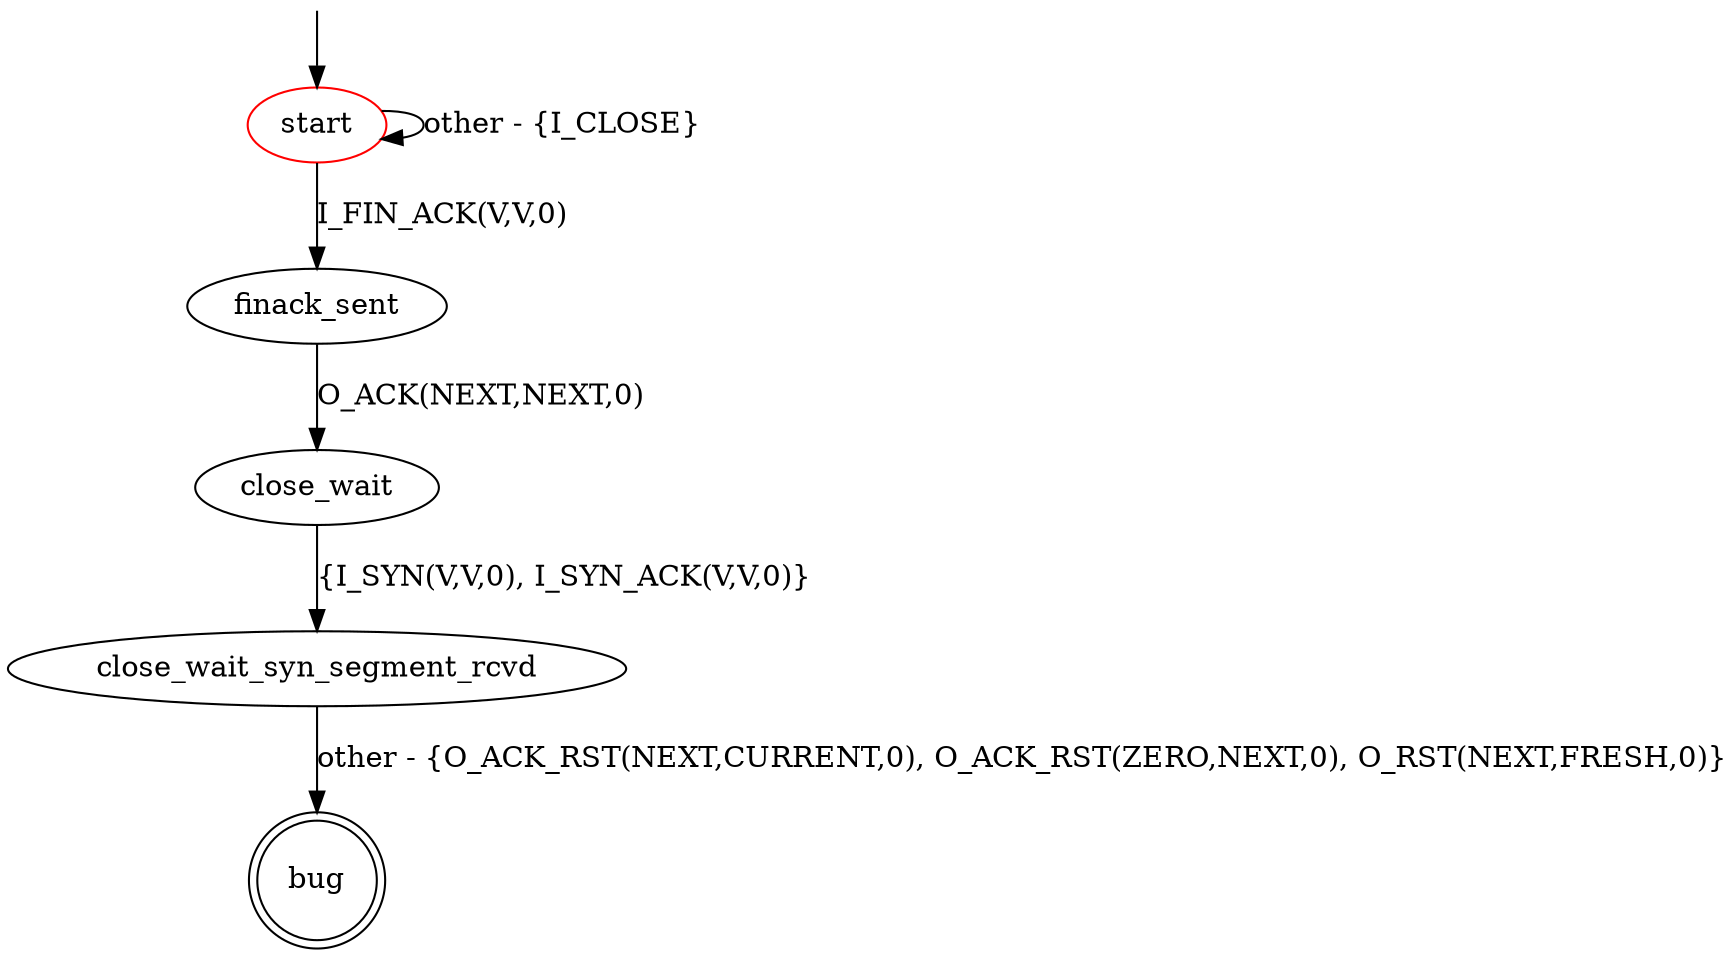 digraph G {
label=""
start [color="red"]
bug [shape="doublecircle"]

start -> start [label="other - {I_CLOSE}"]
start -> finack_sent [label="I_FIN_ACK(V,V,0)"]

finack_sent -> close_wait [label="O_ACK(NEXT,NEXT,0)"]

close_wait -> close_wait_syn_segment_rcvd [label="{I_SYN(V,V,0), I_SYN_ACK(V,V,0)}"]
close_wait_syn_segment_rcvd -> bug [label = "other - {O_ACK_RST(NEXT,CURRENT,0), O_ACK_RST(ZERO,NEXT,0), O_RST(NEXT,FRESH,0)}"]

__start0 [label="" shape="none" width="0" height="0"];
__start0 -> start;
}

